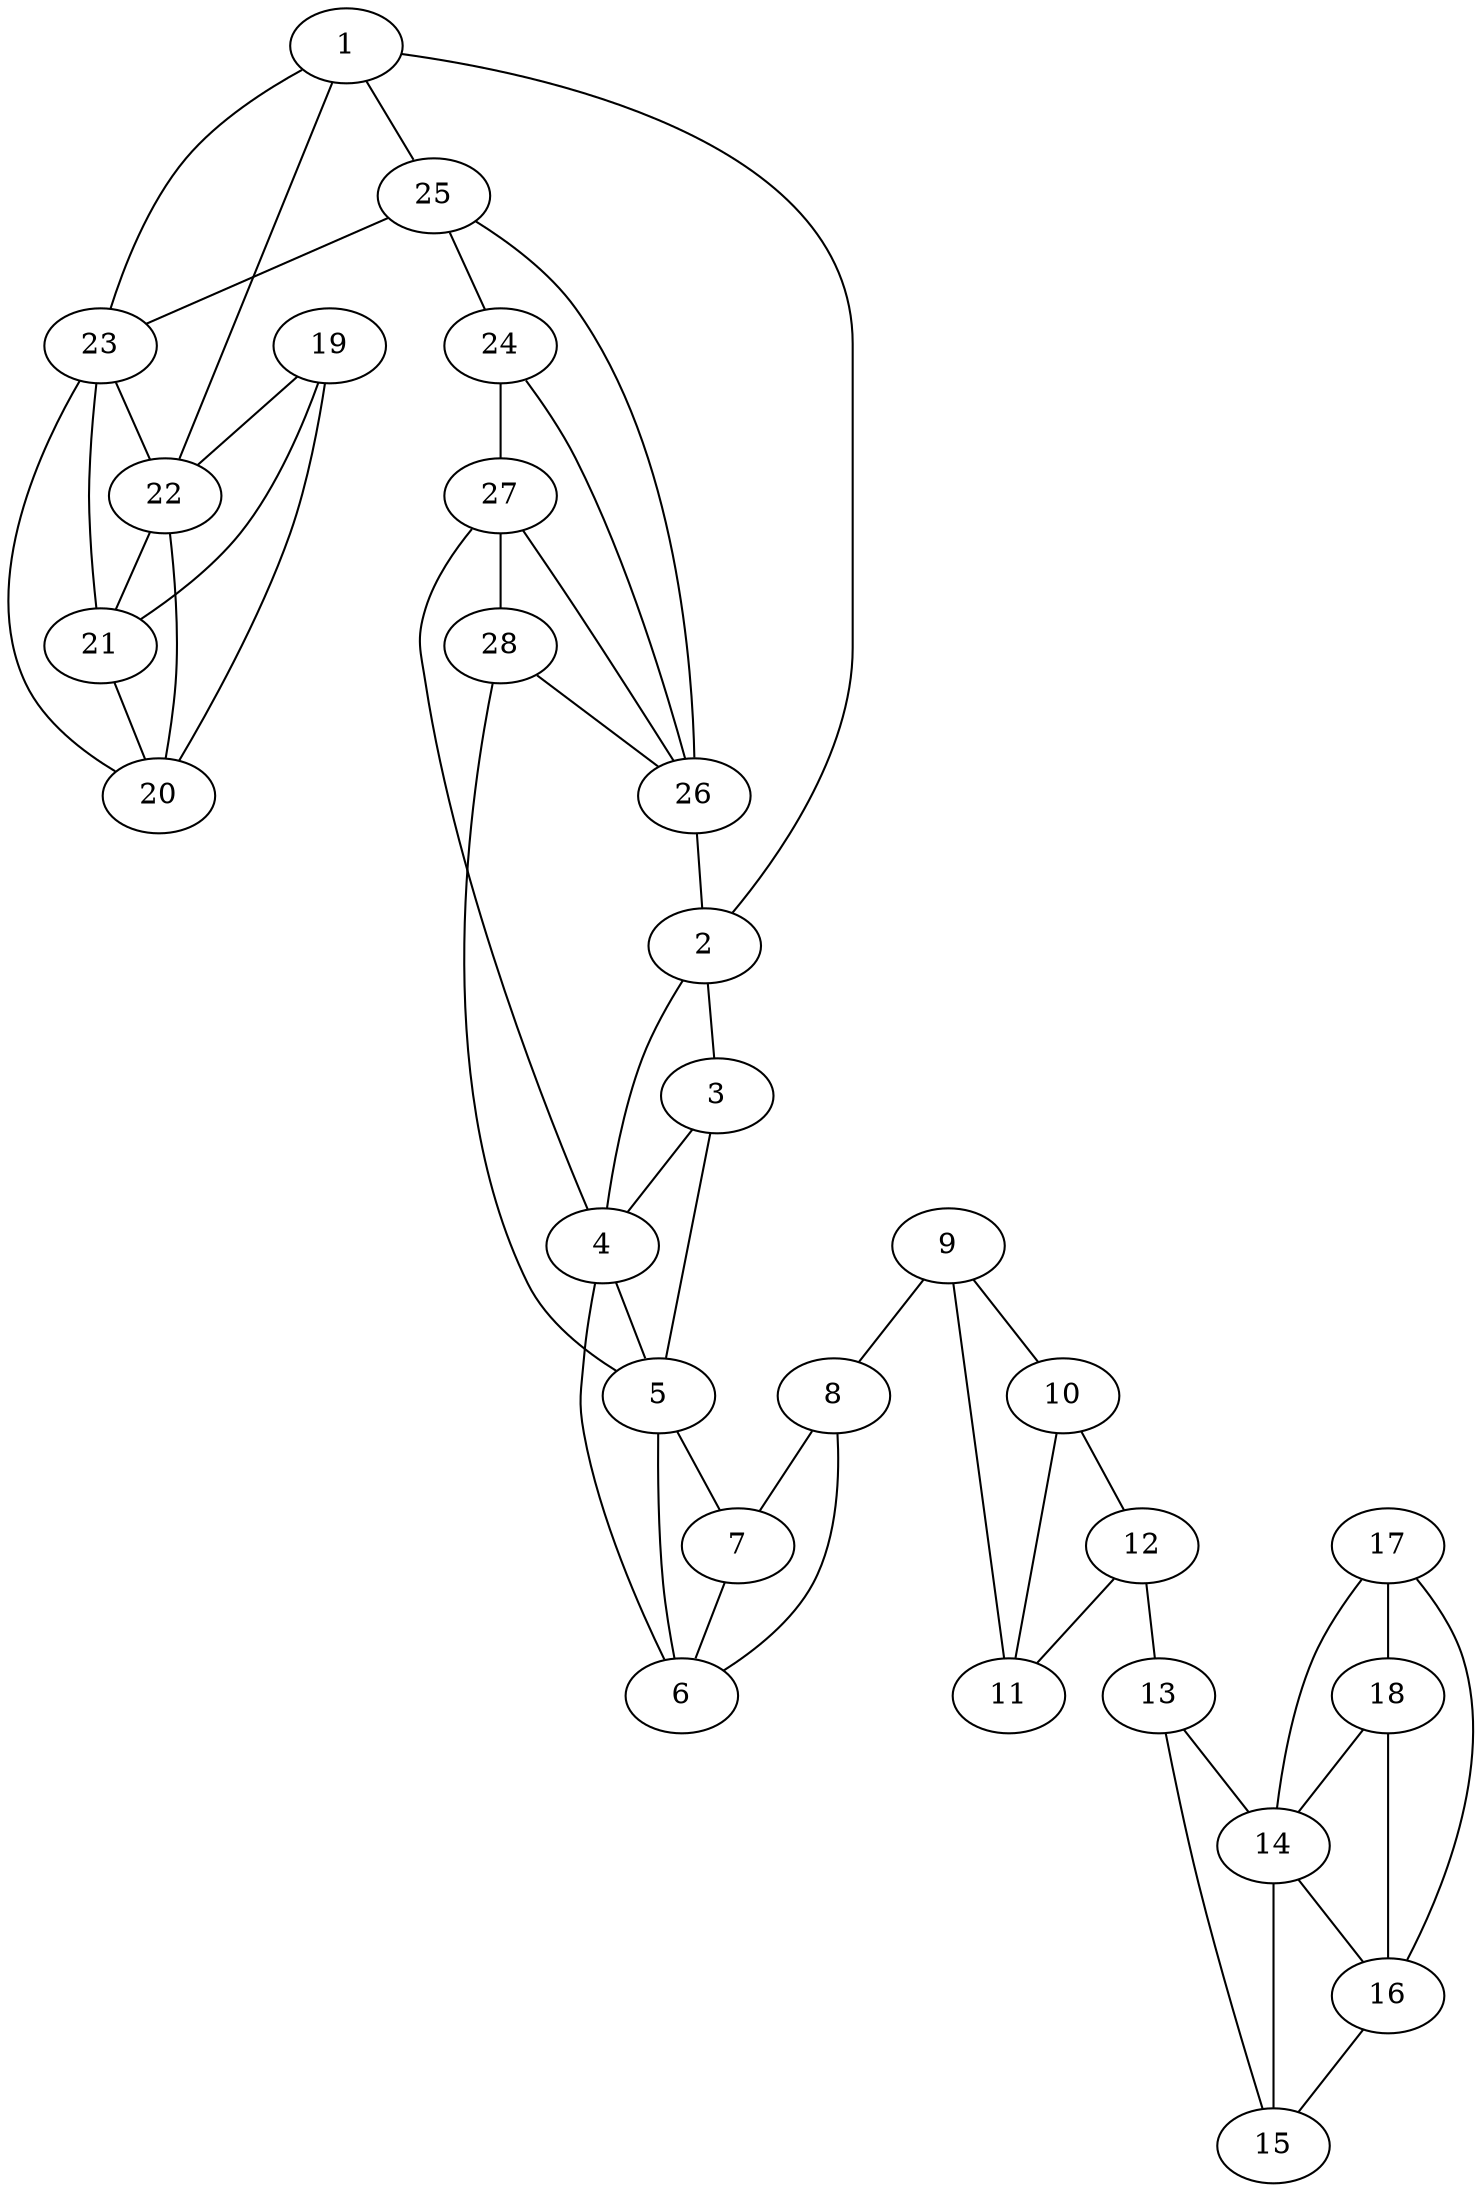 graph pdb1ouk {
	1	 [aaLength=18,
		sequence=LSRPFQSIIHAKRTYREL,
		type=0];
	22	 [aaLength=8,
		sequence=VGSGAYGS,
		type=1];
	1 -- 22	 [distance0="45.34621",
		frequency=1,
		type0=2];
	23	 [aaLength=8,
		sequence=FDTKTGLR,
		type=1];
	1 -- 23	 [distance0="40.00349",
		frequency=1,
		type0=1];
	25	 [aaLength=3,
		sequence=NVI,
		type=1];
	1 -- 25	 [distance0="46.4788",
		frequency=1,
		type0=3];
	2	 [aaLength=6,
		sequence=HLMGAD,
		type=0];
	2 -- 1	 [distance0="60.29293",
		frequency=1,
		type0=3];
	3	 [aaLength=21,
		sequence=VKCQKLTDDHVQFLIYQILRG,
		type=0];
	2 -- 3	 [distance0="14.31595",
		distance1="4.0",
		frequency=2,
		type0=1,
		type1=4];
	4	 [aaLength=3,
		sequence=IIH,
		type=0];
	2 -- 4	 [distance0="39.71068",
		frequency=1,
		type0=2];
	3 -- 4	 [distance0="30.63802",
		distance1="8.0",
		frequency=2,
		type0=2,
		type1=4];
	5	 [aaLength=5,
		sequence=GLARH,
		type=0];
	3 -- 5	 [distance0="57.75544",
		frequency=1,
		type0=3];
	6	 [aaLength=6,
		sequence=DEMTGY,
		type=0];
	4 -- 6	 [distance0="32.45243",
		frequency=1,
		type0=3];
	4 -- 5	 [distance0="28.10535",
		frequency=1,
		type0=1];
	27	 [aaLength=3,
		sequence=DLK,
		type=1];
	4 -- 27	 [distance0="1.0",
		frequency=1,
		type0=4];
	5 -- 6	 [distance0="8.718053",
		distance1="2.0",
		frequency=2,
		type0=1,
		type1=4];
	7	 [aaLength=6,
		sequence=ATRWYR,
		type=0];
	5 -- 7	 [distance0="14.5277",
		frequency=1,
		type0=2];
	7 -- 6	 [distance0="11.18922",
		frequency=1,
		type0=1];
	8	 [aaLength=17,
		sequence=WMHYNQTVDIWSVGCIM,
		type=0];
	8 -- 6	 [distance0="20.79749",
		frequency=1,
		type0=2];
	8 -- 7	 [distance0="19.42434",
		frequency=1,
		type0=1];
	9	 [aaLength=14,
		sequence=TLFPGTDHIDQLKL,
		type=0];
	9 -- 8	 [distance0="28.35899",
		frequency=1,
		type0=2];
	10	 [aaLength=8,
		sequence=RLVGTPGA,
		type=0];
	9 -- 10	 [distance0="20.315",
		distance1="2.0",
		frequency=2,
		type0=1,
		type1=4];
	11	 [aaLength=9,
		sequence=LLKKISSES,
		type=0];
	10 -- 11	 [distance0="11.20406",
		distance1="1.0",
		frequency=2,
		type0=1,
		type1=4];
	12	 [aaLength=5,
		sequence=TQMPK,
		type=0];
	10 -- 12	 [distance0="35.85059",
		frequency=1,
		type0=3];
	11 -- 9	 [distance0="28.64822",
		frequency=1,
		type0=2];
	12 -- 11	 [distance0="33.73044",
		frequency=1,
		type0=2];
	13	 [aaLength=12,
		sequence=NVFIGANPLAVD,
		type=0];
	12 -- 13	 [distance0="12.44568",
		distance1="4.0",
		frequency=2,
		type0=1,
		type1=4];
	14	 [aaLength=7,
		sequence=DSDKRIT,
		type=0];
	13 -- 14	 [distance0="24.00852",
		distance1="8.0",
		frequency=2,
		type0=2,
		type1=4];
	15	 [aaLength=5,
		sequence=AAQAL,
		type=0];
	13 -- 15	 [distance0="28.26348",
		frequency=1,
		type0=3];
	14 -- 15	 [distance0="13.66032",
		distance1="0.0",
		frequency=2,
		type0=1,
		type1=5];
	16	 [aaLength=5,
		sequence=YFAQY,
		type=0];
	14 -- 16	 [distance0="20.73335",
		frequency=1,
		type0=2];
	16 -- 15	 [distance0="19.57481",
		frequency=1,
		type0=1];
	17	 [aaLength=6,
		sequence=VADPYD,
		type=0];
	18	 [aaLength=15,
		sequence=FESRDLLIDEWKSLT,
		type=0];
	17 -- 18	 [distance0="9.990866",
		distance1="2.0",
		frequency=2,
		type0=1,
		type1=4];
	17 -- 14	 [distance0="35.15181",
		frequency=1,
		type0=3];
	17 -- 16	 [distance0="29.54901",
		frequency=1,
		type0=2];
	18 -- 14	 [distance0="42.27326",
		frequency=1,
		type0=3];
	18 -- 16	 [distance0="31.84423",
		frequency=1,
		type0=2];
	19	 [aaLength=6,
		sequence=SQERPT,
		type=1];
	21	 [aaLength=6,
		sequence=WEVPER,
		type=1];
	19 -- 21	 [distance0="16.0",
		frequency=1,
		type0=2];
	20	 [aaLength=6,
		sequence=RQELNK,
		type=1];
	19 -- 20	 [distance0="8.0",
		distance1="2.0",
		frequency=2,
		type0=1,
		type1=4];
	19 -- 22	 [distance0="28.0",
		frequency=1,
		type0=3];
	20 -- 22	 [distance0="20.0",
		frequency=1,
		type0=3];
	21 -- 20	 [distance0="8.0",
		frequency=1,
		type0=1];
	22 -- 21	 [distance0="12.0",
		frequency=1,
		type0=1];
	23 -- 21	 [distance0="24.0",
		frequency=1,
		type0=2];
	23 -- 20	 [distance0="32.0",
		frequency=1,
		type0=3];
	23 -- 22	 [distance0="12.0",
		frequency=1,
		type0=1];
	24	 [aaLength=5,
		sequence=EEFND,
		type=1];
	26	 [aaLength=2,
		sequence=VT,
		type=1];
	24 -- 26	 [distance0="8.0",
		distance1="3.0",
		frequency=2,
		type0=1,
		type1=4];
	24 -- 27	 [distance0="53.0",
		frequency=1,
		type0=3];
	25 -- 23	 [distance0="40.0",
		frequency=1,
		type0=3];
	25 -- 24	 [distance0="15.0",
		distance1="12.0",
		frequency=2,
		type0=1,
		type1=4];
	25 -- 26	 [distance0="23.0",
		frequency=1,
		type0=2];
	26 -- 2	 [distance0="0.0",
		frequency=1,
		type0=5];
	27 -- 26	 [distance0="45.0",
		frequency=1,
		type0=2];
	28	 [aaLength=3,
		sequence=VNE,
		type=1];
	27 -- 28	 [distance0="8.0",
		distance1="5.0",
		frequency=2,
		type0=1,
		type1=4];
	28 -- 5	 [distance0="55.15464",
		distance1="9.0",
		frequency=2,
		type0=3,
		type1=4];
	28 -- 26	 [distance0="53.0",
		frequency=1,
		type0=2];
}
